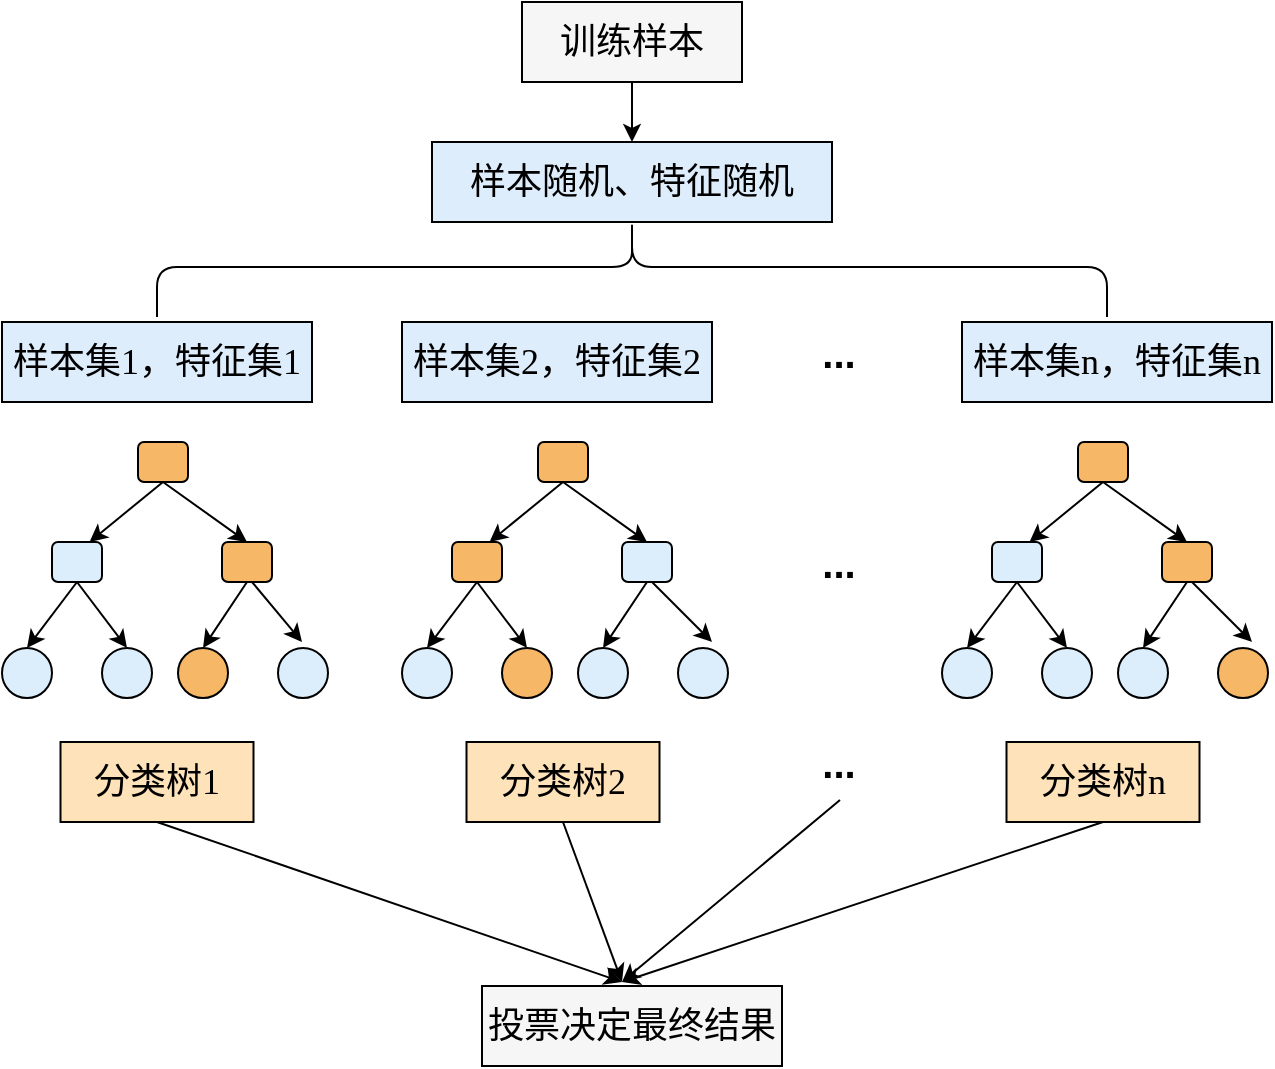 <mxfile version="24.7.16" pages="2">
  <diagram name="第 1 页" id="3QkNNYkvUiTnsItAqlf9">
    <mxGraphModel dx="971" dy="579" grid="1" gridSize="10" guides="1" tooltips="1" connect="1" arrows="1" fold="1" page="1" pageScale="1" pageWidth="3300" pageHeight="2339" math="0" shadow="0">
      <root>
        <mxCell id="0" />
        <mxCell id="1" parent="0" />
        <mxCell id="JLk57HC319bzQErj_UNT-1" value="" style="shape=curlyBracket;whiteSpace=wrap;html=1;rounded=1;labelPosition=left;verticalLabelPosition=middle;align=right;verticalAlign=middle;rotation=90;size=0.5;" vertex="1" parent="1">
          <mxGeometry x="490" y="-65" width="50" height="475" as="geometry" />
        </mxCell>
        <mxCell id="JLk57HC319bzQErj_UNT-6" style="edgeStyle=orthogonalEdgeStyle;rounded=0;orthogonalLoop=1;jettySize=auto;html=1;entryX=0.5;entryY=0;entryDx=0;entryDy=0;" edge="1" parent="1" source="JLk57HC319bzQErj_UNT-2" target="JLk57HC319bzQErj_UNT-5">
          <mxGeometry relative="1" as="geometry" />
        </mxCell>
        <mxCell id="JLk57HC319bzQErj_UNT-2" value="训练样本" style="rounded=0;whiteSpace=wrap;html=1;fontSize=18;fontFamily=Times New Roman;fillColor=#f6f6f6;" vertex="1" parent="1">
          <mxGeometry x="460" y="40" width="110" height="40" as="geometry" />
        </mxCell>
        <mxCell id="JLk57HC319bzQErj_UNT-5" value="样本随机、特征随机" style="rounded=0;whiteSpace=wrap;html=1;fontSize=18;fontFamily=Times New Roman;fillColor=#deedfb;" vertex="1" parent="1">
          <mxGeometry x="415" y="110" width="200" height="40" as="geometry" />
        </mxCell>
        <mxCell id="JLk57HC319bzQErj_UNT-7" value="样本集1，特征集1" style="rounded=0;whiteSpace=wrap;html=1;fontSize=18;fontFamily=Times New Roman;fillColor=#deedfb;" vertex="1" parent="1">
          <mxGeometry x="200" y="200" width="155" height="40" as="geometry" />
        </mxCell>
        <mxCell id="JLk57HC319bzQErj_UNT-10" value="样本集2，特征集2" style="rounded=0;whiteSpace=wrap;html=1;fontSize=18;fontFamily=Times New Roman;fillColor=#deedfb;" vertex="1" parent="1">
          <mxGeometry x="400" y="200" width="155" height="40" as="geometry" />
        </mxCell>
        <mxCell id="JLk57HC319bzQErj_UNT-11" value="样本集n，特征集n" style="rounded=0;whiteSpace=wrap;html=1;fontSize=18;fontFamily=Times New Roman;fillColor=#deedfb;" vertex="1" parent="1">
          <mxGeometry x="680" y="200" width="155" height="40" as="geometry" />
        </mxCell>
        <mxCell id="JLk57HC319bzQErj_UNT-12" value="&lt;b&gt;&lt;font style=&quot;font-size: 20px;&quot;&gt;...&lt;/font&gt;&lt;/b&gt;" style="text;html=1;align=center;verticalAlign=middle;resizable=0;points=[];autosize=1;strokeColor=none;fillColor=none;" vertex="1" parent="1">
          <mxGeometry x="598" y="195" width="40" height="40" as="geometry" />
        </mxCell>
        <mxCell id="JLk57HC319bzQErj_UNT-44" value="" style="group" vertex="1" connectable="0" parent="1">
          <mxGeometry x="200" y="260" width="163" height="128" as="geometry" />
        </mxCell>
        <mxCell id="JLk57HC319bzQErj_UNT-13" value="" style="rounded=1;whiteSpace=wrap;html=1;fillColor=#f6b866;" vertex="1" parent="JLk57HC319bzQErj_UNT-44">
          <mxGeometry x="68" width="25" height="20" as="geometry" />
        </mxCell>
        <mxCell id="JLk57HC319bzQErj_UNT-31" value="" style="endArrow=classic;html=1;rounded=0;exitX=0.5;exitY=1;exitDx=0;exitDy=0;entryX=0.75;entryY=0;entryDx=0;entryDy=0;" edge="1" parent="JLk57HC319bzQErj_UNT-44" source="JLk57HC319bzQErj_UNT-13" target="JLk57HC319bzQErj_UNT-15">
          <mxGeometry width="50" height="50" relative="1" as="geometry">
            <mxPoint x="265" y="70" as="sourcePoint" />
            <mxPoint x="315" y="20" as="targetPoint" />
          </mxGeometry>
        </mxCell>
        <mxCell id="JLk57HC319bzQErj_UNT-32" value="" style="endArrow=classic;html=1;rounded=0;entryX=0.5;entryY=0;entryDx=0;entryDy=0;exitX=0.5;exitY=1;exitDx=0;exitDy=0;" edge="1" parent="JLk57HC319bzQErj_UNT-44" source="JLk57HC319bzQErj_UNT-13" target="JLk57HC319bzQErj_UNT-16">
          <mxGeometry width="50" height="50" relative="1" as="geometry">
            <mxPoint x="135" y="20" as="sourcePoint" />
            <mxPoint x="44" y="60" as="targetPoint" />
          </mxGeometry>
        </mxCell>
        <mxCell id="JLk57HC319bzQErj_UNT-33" value="" style="endArrow=classic;html=1;rounded=0;exitX=0.5;exitY=1;exitDx=0;exitDy=0;entryX=0.5;entryY=0;entryDx=0;entryDy=0;" edge="1" parent="JLk57HC319bzQErj_UNT-44" source="JLk57HC319bzQErj_UNT-15" target="JLk57HC319bzQErj_UNT-20">
          <mxGeometry width="50" height="50" relative="1" as="geometry">
            <mxPoint x="93" y="40" as="sourcePoint" />
            <mxPoint x="54" y="70" as="targetPoint" />
          </mxGeometry>
        </mxCell>
        <mxCell id="JLk57HC319bzQErj_UNT-34" value="" style="endArrow=classic;html=1;rounded=0;exitX=0.5;exitY=1;exitDx=0;exitDy=0;entryX=0.5;entryY=0;entryDx=0;entryDy=0;" edge="1" parent="JLk57HC319bzQErj_UNT-44" source="JLk57HC319bzQErj_UNT-15" target="JLk57HC319bzQErj_UNT-22">
          <mxGeometry width="50" height="50" relative="1" as="geometry">
            <mxPoint x="103" y="50" as="sourcePoint" />
            <mxPoint x="64" y="80" as="targetPoint" />
          </mxGeometry>
        </mxCell>
        <mxCell id="JLk57HC319bzQErj_UNT-15" value="" style="rounded=1;whiteSpace=wrap;html=1;fillColor=#dceefb;" vertex="1" parent="JLk57HC319bzQErj_UNT-44">
          <mxGeometry x="25" y="50" width="25" height="20" as="geometry" />
        </mxCell>
        <mxCell id="JLk57HC319bzQErj_UNT-16" value="" style="rounded=1;whiteSpace=wrap;html=1;fillColor=#f6b866;" vertex="1" parent="JLk57HC319bzQErj_UNT-44">
          <mxGeometry x="110" y="50" width="25" height="20" as="geometry" />
        </mxCell>
        <mxCell id="JLk57HC319bzQErj_UNT-35" value="" style="group" vertex="1" connectable="0" parent="JLk57HC319bzQErj_UNT-44">
          <mxGeometry y="103" width="75" height="25" as="geometry" />
        </mxCell>
        <mxCell id="JLk57HC319bzQErj_UNT-20" value="" style="ellipse;whiteSpace=wrap;html=1;aspect=fixed;fillColor=#dceefb;" vertex="1" parent="JLk57HC319bzQErj_UNT-35">
          <mxGeometry width="25" height="25" as="geometry" />
        </mxCell>
        <mxCell id="JLk57HC319bzQErj_UNT-22" value="" style="ellipse;whiteSpace=wrap;html=1;aspect=fixed;fillColor=#dceefb;" vertex="1" parent="JLk57HC319bzQErj_UNT-35">
          <mxGeometry x="50" width="25" height="25" as="geometry" />
        </mxCell>
        <mxCell id="JLk57HC319bzQErj_UNT-36" value="" style="group" vertex="1" connectable="0" parent="JLk57HC319bzQErj_UNT-44">
          <mxGeometry x="88" y="103" width="75" height="25" as="geometry" />
        </mxCell>
        <mxCell id="JLk57HC319bzQErj_UNT-37" value="" style="ellipse;whiteSpace=wrap;html=1;aspect=fixed;fillColor=#f6b866;" vertex="1" parent="JLk57HC319bzQErj_UNT-36">
          <mxGeometry width="25" height="25" as="geometry" />
        </mxCell>
        <mxCell id="JLk57HC319bzQErj_UNT-38" value="" style="ellipse;whiteSpace=wrap;html=1;aspect=fixed;fillColor=#dceefb;" vertex="1" parent="JLk57HC319bzQErj_UNT-36">
          <mxGeometry x="50" width="25" height="25" as="geometry" />
        </mxCell>
        <mxCell id="JLk57HC319bzQErj_UNT-42" value="" style="endArrow=classic;html=1;rounded=0;exitX=0.5;exitY=1;exitDx=0;exitDy=0;entryX=0.5;entryY=0;entryDx=0;entryDy=0;" edge="1" parent="JLk57HC319bzQErj_UNT-44" source="JLk57HC319bzQErj_UNT-16" target="JLk57HC319bzQErj_UNT-37">
          <mxGeometry width="50" height="50" relative="1" as="geometry">
            <mxPoint x="48" y="80" as="sourcePoint" />
            <mxPoint x="23" y="113" as="targetPoint" />
          </mxGeometry>
        </mxCell>
        <mxCell id="JLk57HC319bzQErj_UNT-43" value="" style="endArrow=classic;html=1;rounded=0;" edge="1" parent="JLk57HC319bzQErj_UNT-44">
          <mxGeometry width="50" height="50" relative="1" as="geometry">
            <mxPoint x="125" y="70" as="sourcePoint" />
            <mxPoint x="150" y="100" as="targetPoint" />
          </mxGeometry>
        </mxCell>
        <mxCell id="JLk57HC319bzQErj_UNT-77" value="&lt;b&gt;&lt;font style=&quot;font-size: 20px;&quot;&gt;...&lt;/font&gt;&lt;/b&gt;" style="text;html=1;align=center;verticalAlign=middle;resizable=0;points=[];autosize=1;strokeColor=none;fillColor=none;" vertex="1" parent="1">
          <mxGeometry x="598" y="300" width="40" height="40" as="geometry" />
        </mxCell>
        <mxCell id="JLk57HC319bzQErj_UNT-46" value="" style="rounded=1;whiteSpace=wrap;html=1;fillColor=#f6b866;" vertex="1" parent="1">
          <mxGeometry x="468" y="260" width="25" height="20" as="geometry" />
        </mxCell>
        <mxCell id="JLk57HC319bzQErj_UNT-47" value="" style="endArrow=classic;html=1;rounded=0;exitX=0.5;exitY=1;exitDx=0;exitDy=0;entryX=0.75;entryY=0;entryDx=0;entryDy=0;" edge="1" parent="1" source="JLk57HC319bzQErj_UNT-46" target="JLk57HC319bzQErj_UNT-51">
          <mxGeometry width="50" height="50" relative="1" as="geometry">
            <mxPoint x="665" y="330" as="sourcePoint" />
            <mxPoint x="715" y="280" as="targetPoint" />
          </mxGeometry>
        </mxCell>
        <mxCell id="JLk57HC319bzQErj_UNT-48" value="" style="endArrow=classic;html=1;rounded=0;entryX=0.5;entryY=0;entryDx=0;entryDy=0;exitX=0.5;exitY=1;exitDx=0;exitDy=0;" edge="1" parent="1" source="JLk57HC319bzQErj_UNT-46" target="JLk57HC319bzQErj_UNT-52">
          <mxGeometry width="50" height="50" relative="1" as="geometry">
            <mxPoint x="535" y="280" as="sourcePoint" />
            <mxPoint x="444" y="320" as="targetPoint" />
          </mxGeometry>
        </mxCell>
        <mxCell id="JLk57HC319bzQErj_UNT-49" value="" style="endArrow=classic;html=1;rounded=0;exitX=0.5;exitY=1;exitDx=0;exitDy=0;entryX=0.5;entryY=0;entryDx=0;entryDy=0;" edge="1" parent="1" source="JLk57HC319bzQErj_UNT-51" target="JLk57HC319bzQErj_UNT-54">
          <mxGeometry width="50" height="50" relative="1" as="geometry">
            <mxPoint x="493" y="300" as="sourcePoint" />
            <mxPoint x="454" y="330" as="targetPoint" />
          </mxGeometry>
        </mxCell>
        <mxCell id="JLk57HC319bzQErj_UNT-50" value="" style="endArrow=classic;html=1;rounded=0;exitX=0.5;exitY=1;exitDx=0;exitDy=0;entryX=0.5;entryY=0;entryDx=0;entryDy=0;" edge="1" parent="1" source="JLk57HC319bzQErj_UNT-51" target="JLk57HC319bzQErj_UNT-55">
          <mxGeometry width="50" height="50" relative="1" as="geometry">
            <mxPoint x="503" y="310" as="sourcePoint" />
            <mxPoint x="464" y="340" as="targetPoint" />
          </mxGeometry>
        </mxCell>
        <mxCell id="JLk57HC319bzQErj_UNT-51" value="" style="rounded=1;whiteSpace=wrap;html=1;fillColor=#f6b866;" vertex="1" parent="1">
          <mxGeometry x="425" y="310" width="25" height="20" as="geometry" />
        </mxCell>
        <mxCell id="JLk57HC319bzQErj_UNT-52" value="" style="rounded=1;whiteSpace=wrap;html=1;fillColor=#dceefb;" vertex="1" parent="1">
          <mxGeometry x="510" y="310" width="25" height="20" as="geometry" />
        </mxCell>
        <mxCell id="JLk57HC319bzQErj_UNT-59" value="" style="endArrow=classic;html=1;rounded=0;exitX=0.5;exitY=1;exitDx=0;exitDy=0;entryX=0.5;entryY=0;entryDx=0;entryDy=0;" edge="1" parent="1" source="JLk57HC319bzQErj_UNT-52" target="JLk57HC319bzQErj_UNT-57">
          <mxGeometry width="50" height="50" relative="1" as="geometry">
            <mxPoint x="448" y="340" as="sourcePoint" />
            <mxPoint x="423" y="373" as="targetPoint" />
          </mxGeometry>
        </mxCell>
        <mxCell id="JLk57HC319bzQErj_UNT-60" value="" style="endArrow=classic;html=1;rounded=0;" edge="1" parent="1">
          <mxGeometry width="50" height="50" relative="1" as="geometry">
            <mxPoint x="525" y="330" as="sourcePoint" />
            <mxPoint x="555" y="360" as="targetPoint" />
          </mxGeometry>
        </mxCell>
        <mxCell id="JLk57HC319bzQErj_UNT-54" value="" style="ellipse;whiteSpace=wrap;html=1;aspect=fixed;fillColor=#dceefb;" vertex="1" parent="1">
          <mxGeometry x="400" y="363" width="25" height="25" as="geometry" />
        </mxCell>
        <mxCell id="JLk57HC319bzQErj_UNT-55" value="" style="ellipse;whiteSpace=wrap;html=1;aspect=fixed;fillColor=#f6b866;" vertex="1" parent="1">
          <mxGeometry x="450" y="363" width="25" height="25" as="geometry" />
        </mxCell>
        <mxCell id="JLk57HC319bzQErj_UNT-57" value="" style="ellipse;whiteSpace=wrap;html=1;aspect=fixed;fillColor=#dceefb;" vertex="1" parent="1">
          <mxGeometry x="488" y="363" width="25" height="25" as="geometry" />
        </mxCell>
        <mxCell id="JLk57HC319bzQErj_UNT-58" value="" style="ellipse;whiteSpace=wrap;html=1;aspect=fixed;fillColor=#dceefb;" vertex="1" parent="1">
          <mxGeometry x="538" y="363" width="25" height="25" as="geometry" />
        </mxCell>
        <mxCell id="JLk57HC319bzQErj_UNT-62" value="" style="rounded=1;whiteSpace=wrap;html=1;fillColor=#f6b866;" vertex="1" parent="1">
          <mxGeometry x="738" y="260" width="25" height="20" as="geometry" />
        </mxCell>
        <mxCell id="JLk57HC319bzQErj_UNT-63" value="" style="endArrow=classic;html=1;rounded=0;exitX=0.5;exitY=1;exitDx=0;exitDy=0;entryX=0.75;entryY=0;entryDx=0;entryDy=0;" edge="1" parent="1" source="JLk57HC319bzQErj_UNT-62" target="JLk57HC319bzQErj_UNT-67">
          <mxGeometry width="50" height="50" relative="1" as="geometry">
            <mxPoint x="935" y="330" as="sourcePoint" />
            <mxPoint x="985" y="280" as="targetPoint" />
          </mxGeometry>
        </mxCell>
        <mxCell id="JLk57HC319bzQErj_UNT-64" value="" style="endArrow=classic;html=1;rounded=0;entryX=0.5;entryY=0;entryDx=0;entryDy=0;exitX=0.5;exitY=1;exitDx=0;exitDy=0;" edge="1" parent="1" source="JLk57HC319bzQErj_UNT-62" target="JLk57HC319bzQErj_UNT-68">
          <mxGeometry width="50" height="50" relative="1" as="geometry">
            <mxPoint x="805" y="280" as="sourcePoint" />
            <mxPoint x="714" y="320" as="targetPoint" />
          </mxGeometry>
        </mxCell>
        <mxCell id="JLk57HC319bzQErj_UNT-65" value="" style="endArrow=classic;html=1;rounded=0;exitX=0.5;exitY=1;exitDx=0;exitDy=0;entryX=0.5;entryY=0;entryDx=0;entryDy=0;" edge="1" parent="1" source="JLk57HC319bzQErj_UNT-67" target="JLk57HC319bzQErj_UNT-70">
          <mxGeometry width="50" height="50" relative="1" as="geometry">
            <mxPoint x="763" y="300" as="sourcePoint" />
            <mxPoint x="724" y="330" as="targetPoint" />
          </mxGeometry>
        </mxCell>
        <mxCell id="JLk57HC319bzQErj_UNT-66" value="" style="endArrow=classic;html=1;rounded=0;exitX=0.5;exitY=1;exitDx=0;exitDy=0;entryX=0.5;entryY=0;entryDx=0;entryDy=0;" edge="1" parent="1" source="JLk57HC319bzQErj_UNT-67" target="JLk57HC319bzQErj_UNT-71">
          <mxGeometry width="50" height="50" relative="1" as="geometry">
            <mxPoint x="773" y="310" as="sourcePoint" />
            <mxPoint x="734" y="340" as="targetPoint" />
          </mxGeometry>
        </mxCell>
        <mxCell id="JLk57HC319bzQErj_UNT-67" value="" style="rounded=1;whiteSpace=wrap;html=1;fillColor=#dceefb;" vertex="1" parent="1">
          <mxGeometry x="695" y="310" width="25" height="20" as="geometry" />
        </mxCell>
        <mxCell id="JLk57HC319bzQErj_UNT-68" value="" style="rounded=1;whiteSpace=wrap;html=1;fillColor=#f6b866;" vertex="1" parent="1">
          <mxGeometry x="780" y="310" width="25" height="20" as="geometry" />
        </mxCell>
        <mxCell id="JLk57HC319bzQErj_UNT-75" value="" style="endArrow=classic;html=1;rounded=0;exitX=0.5;exitY=1;exitDx=0;exitDy=0;entryX=0.5;entryY=0;entryDx=0;entryDy=0;" edge="1" parent="1" source="JLk57HC319bzQErj_UNT-68" target="JLk57HC319bzQErj_UNT-73">
          <mxGeometry width="50" height="50" relative="1" as="geometry">
            <mxPoint x="718" y="340" as="sourcePoint" />
            <mxPoint x="693" y="373" as="targetPoint" />
          </mxGeometry>
        </mxCell>
        <mxCell id="JLk57HC319bzQErj_UNT-76" value="" style="endArrow=classic;html=1;rounded=0;" edge="1" parent="1">
          <mxGeometry width="50" height="50" relative="1" as="geometry">
            <mxPoint x="795" y="330" as="sourcePoint" />
            <mxPoint x="825" y="360" as="targetPoint" />
          </mxGeometry>
        </mxCell>
        <mxCell id="JLk57HC319bzQErj_UNT-70" value="" style="ellipse;whiteSpace=wrap;html=1;aspect=fixed;fillColor=#dceefb;" vertex="1" parent="1">
          <mxGeometry x="670" y="363" width="25" height="25" as="geometry" />
        </mxCell>
        <mxCell id="JLk57HC319bzQErj_UNT-71" value="" style="ellipse;whiteSpace=wrap;html=1;aspect=fixed;fillColor=#dceefb;" vertex="1" parent="1">
          <mxGeometry x="720" y="363" width="25" height="25" as="geometry" />
        </mxCell>
        <mxCell id="JLk57HC319bzQErj_UNT-73" value="" style="ellipse;whiteSpace=wrap;html=1;aspect=fixed;fillColor=#dceefb;" vertex="1" parent="1">
          <mxGeometry x="758" y="363" width="25" height="25" as="geometry" />
        </mxCell>
        <mxCell id="JLk57HC319bzQErj_UNT-74" value="" style="ellipse;whiteSpace=wrap;html=1;aspect=fixed;fillColor=#f6b866;" vertex="1" parent="1">
          <mxGeometry x="808" y="363" width="25" height="25" as="geometry" />
        </mxCell>
        <mxCell id="JLk57HC319bzQErj_UNT-78" value="分类树1" style="rounded=0;whiteSpace=wrap;html=1;fontSize=18;fontFamily=Times New Roman;fillColor=#fee2ba;" vertex="1" parent="1">
          <mxGeometry x="229.25" y="410" width="96.5" height="40" as="geometry" />
        </mxCell>
        <mxCell id="JLk57HC319bzQErj_UNT-79" value="分类树2" style="rounded=0;whiteSpace=wrap;html=1;fontSize=18;fontFamily=Times New Roman;fillColor=#fee2ba;" vertex="1" parent="1">
          <mxGeometry x="432.25" y="410" width="96.5" height="40" as="geometry" />
        </mxCell>
        <mxCell id="JLk57HC319bzQErj_UNT-80" value="分类树n" style="rounded=0;whiteSpace=wrap;html=1;fontSize=18;fontFamily=Times New Roman;fillColor=#fee2ba;" vertex="1" parent="1">
          <mxGeometry x="702.25" y="410" width="96.5" height="40" as="geometry" />
        </mxCell>
        <mxCell id="JLk57HC319bzQErj_UNT-81" value="&lt;b&gt;&lt;font style=&quot;font-size: 20px;&quot;&gt;...&lt;/font&gt;&lt;/b&gt;" style="text;html=1;align=center;verticalAlign=middle;resizable=0;points=[];autosize=1;strokeColor=none;fillColor=none;" vertex="1" parent="1">
          <mxGeometry x="598" y="400" width="40" height="40" as="geometry" />
        </mxCell>
        <mxCell id="JLk57HC319bzQErj_UNT-82" value="投票决定最终结果" style="rounded=0;whiteSpace=wrap;html=1;fontSize=18;fontFamily=Times New Roman;fillColor=#f6f6f6;" vertex="1" parent="1">
          <mxGeometry x="440" y="532" width="150" height="40" as="geometry" />
        </mxCell>
        <mxCell id="JLk57HC319bzQErj_UNT-83" value="" style="endArrow=classic;html=1;rounded=0;exitX=0.5;exitY=1;exitDx=0;exitDy=0;" edge="1" parent="1" source="JLk57HC319bzQErj_UNT-78">
          <mxGeometry width="50" height="50" relative="1" as="geometry">
            <mxPoint x="290" y="550" as="sourcePoint" />
            <mxPoint x="510" y="530" as="targetPoint" />
          </mxGeometry>
        </mxCell>
        <mxCell id="JLk57HC319bzQErj_UNT-87" value="" style="endArrow=classic;html=1;rounded=0;exitX=0.5;exitY=1;exitDx=0;exitDy=0;" edge="1" parent="1" source="JLk57HC319bzQErj_UNT-79">
          <mxGeometry width="50" height="50" relative="1" as="geometry">
            <mxPoint x="288" y="460" as="sourcePoint" />
            <mxPoint x="510" y="530" as="targetPoint" />
          </mxGeometry>
        </mxCell>
        <mxCell id="JLk57HC319bzQErj_UNT-88" value="" style="endArrow=classic;html=1;rounded=0;exitX=0.525;exitY=0.975;exitDx=0;exitDy=0;exitPerimeter=0;" edge="1" parent="1" source="JLk57HC319bzQErj_UNT-81">
          <mxGeometry width="50" height="50" relative="1" as="geometry">
            <mxPoint x="298" y="470" as="sourcePoint" />
            <mxPoint x="510" y="530" as="targetPoint" />
          </mxGeometry>
        </mxCell>
        <mxCell id="JLk57HC319bzQErj_UNT-89" value="" style="endArrow=classic;html=1;rounded=0;exitX=0.5;exitY=1;exitDx=0;exitDy=0;" edge="1" parent="1" source="JLk57HC319bzQErj_UNT-80">
          <mxGeometry width="50" height="50" relative="1" as="geometry">
            <mxPoint x="308" y="480" as="sourcePoint" />
            <mxPoint x="510" y="530" as="targetPoint" />
          </mxGeometry>
        </mxCell>
      </root>
    </mxGraphModel>
  </diagram>
  <diagram id="ICmdHyn2OzBr-RW5ueFM" name="第 2 页">
    <mxGraphModel dx="971" dy="579" grid="1" gridSize="10" guides="1" tooltips="1" connect="1" arrows="1" fold="1" page="1" pageScale="1" pageWidth="3300" pageHeight="2339" math="0" shadow="0">
      <root>
        <mxCell id="0" />
        <mxCell id="1" parent="0" />
      </root>
    </mxGraphModel>
  </diagram>
</mxfile>
